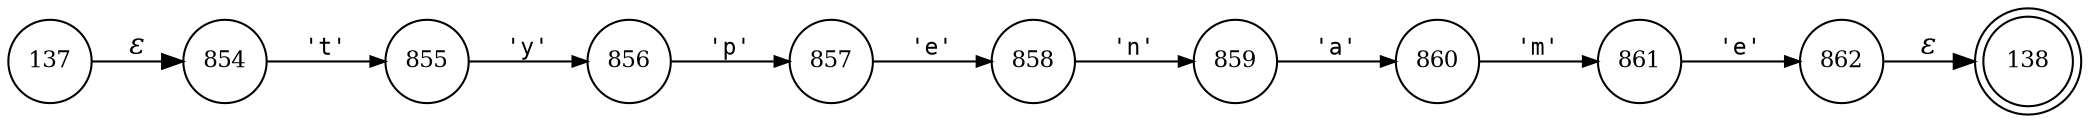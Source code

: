 digraph ATN {
rankdir=LR;
s138[fontsize=11, label="138", shape=doublecircle, fixedsize=true, width=.6];
s854[fontsize=11,label="854", shape=circle, fixedsize=true, width=.55, peripheries=1];
s855[fontsize=11,label="855", shape=circle, fixedsize=true, width=.55, peripheries=1];
s856[fontsize=11,label="856", shape=circle, fixedsize=true, width=.55, peripheries=1];
s137[fontsize=11,label="137", shape=circle, fixedsize=true, width=.55, peripheries=1];
s857[fontsize=11,label="857", shape=circle, fixedsize=true, width=.55, peripheries=1];
s858[fontsize=11,label="858", shape=circle, fixedsize=true, width=.55, peripheries=1];
s859[fontsize=11,label="859", shape=circle, fixedsize=true, width=.55, peripheries=1];
s860[fontsize=11,label="860", shape=circle, fixedsize=true, width=.55, peripheries=1];
s861[fontsize=11,label="861", shape=circle, fixedsize=true, width=.55, peripheries=1];
s862[fontsize=11,label="862", shape=circle, fixedsize=true, width=.55, peripheries=1];
s137 -> s854 [fontname="Times-Italic", label="&epsilon;"];
s854 -> s855 [fontsize=11, fontname="Courier", arrowsize=.7, label = "'t'", arrowhead = normal];
s855 -> s856 [fontsize=11, fontname="Courier", arrowsize=.7, label = "'y'", arrowhead = normal];
s856 -> s857 [fontsize=11, fontname="Courier", arrowsize=.7, label = "'p'", arrowhead = normal];
s857 -> s858 [fontsize=11, fontname="Courier", arrowsize=.7, label = "'e'", arrowhead = normal];
s858 -> s859 [fontsize=11, fontname="Courier", arrowsize=.7, label = "'n'", arrowhead = normal];
s859 -> s860 [fontsize=11, fontname="Courier", arrowsize=.7, label = "'a'", arrowhead = normal];
s860 -> s861 [fontsize=11, fontname="Courier", arrowsize=.7, label = "'m'", arrowhead = normal];
s861 -> s862 [fontsize=11, fontname="Courier", arrowsize=.7, label = "'e'", arrowhead = normal];
s862 -> s138 [fontname="Times-Italic", label="&epsilon;"];
}